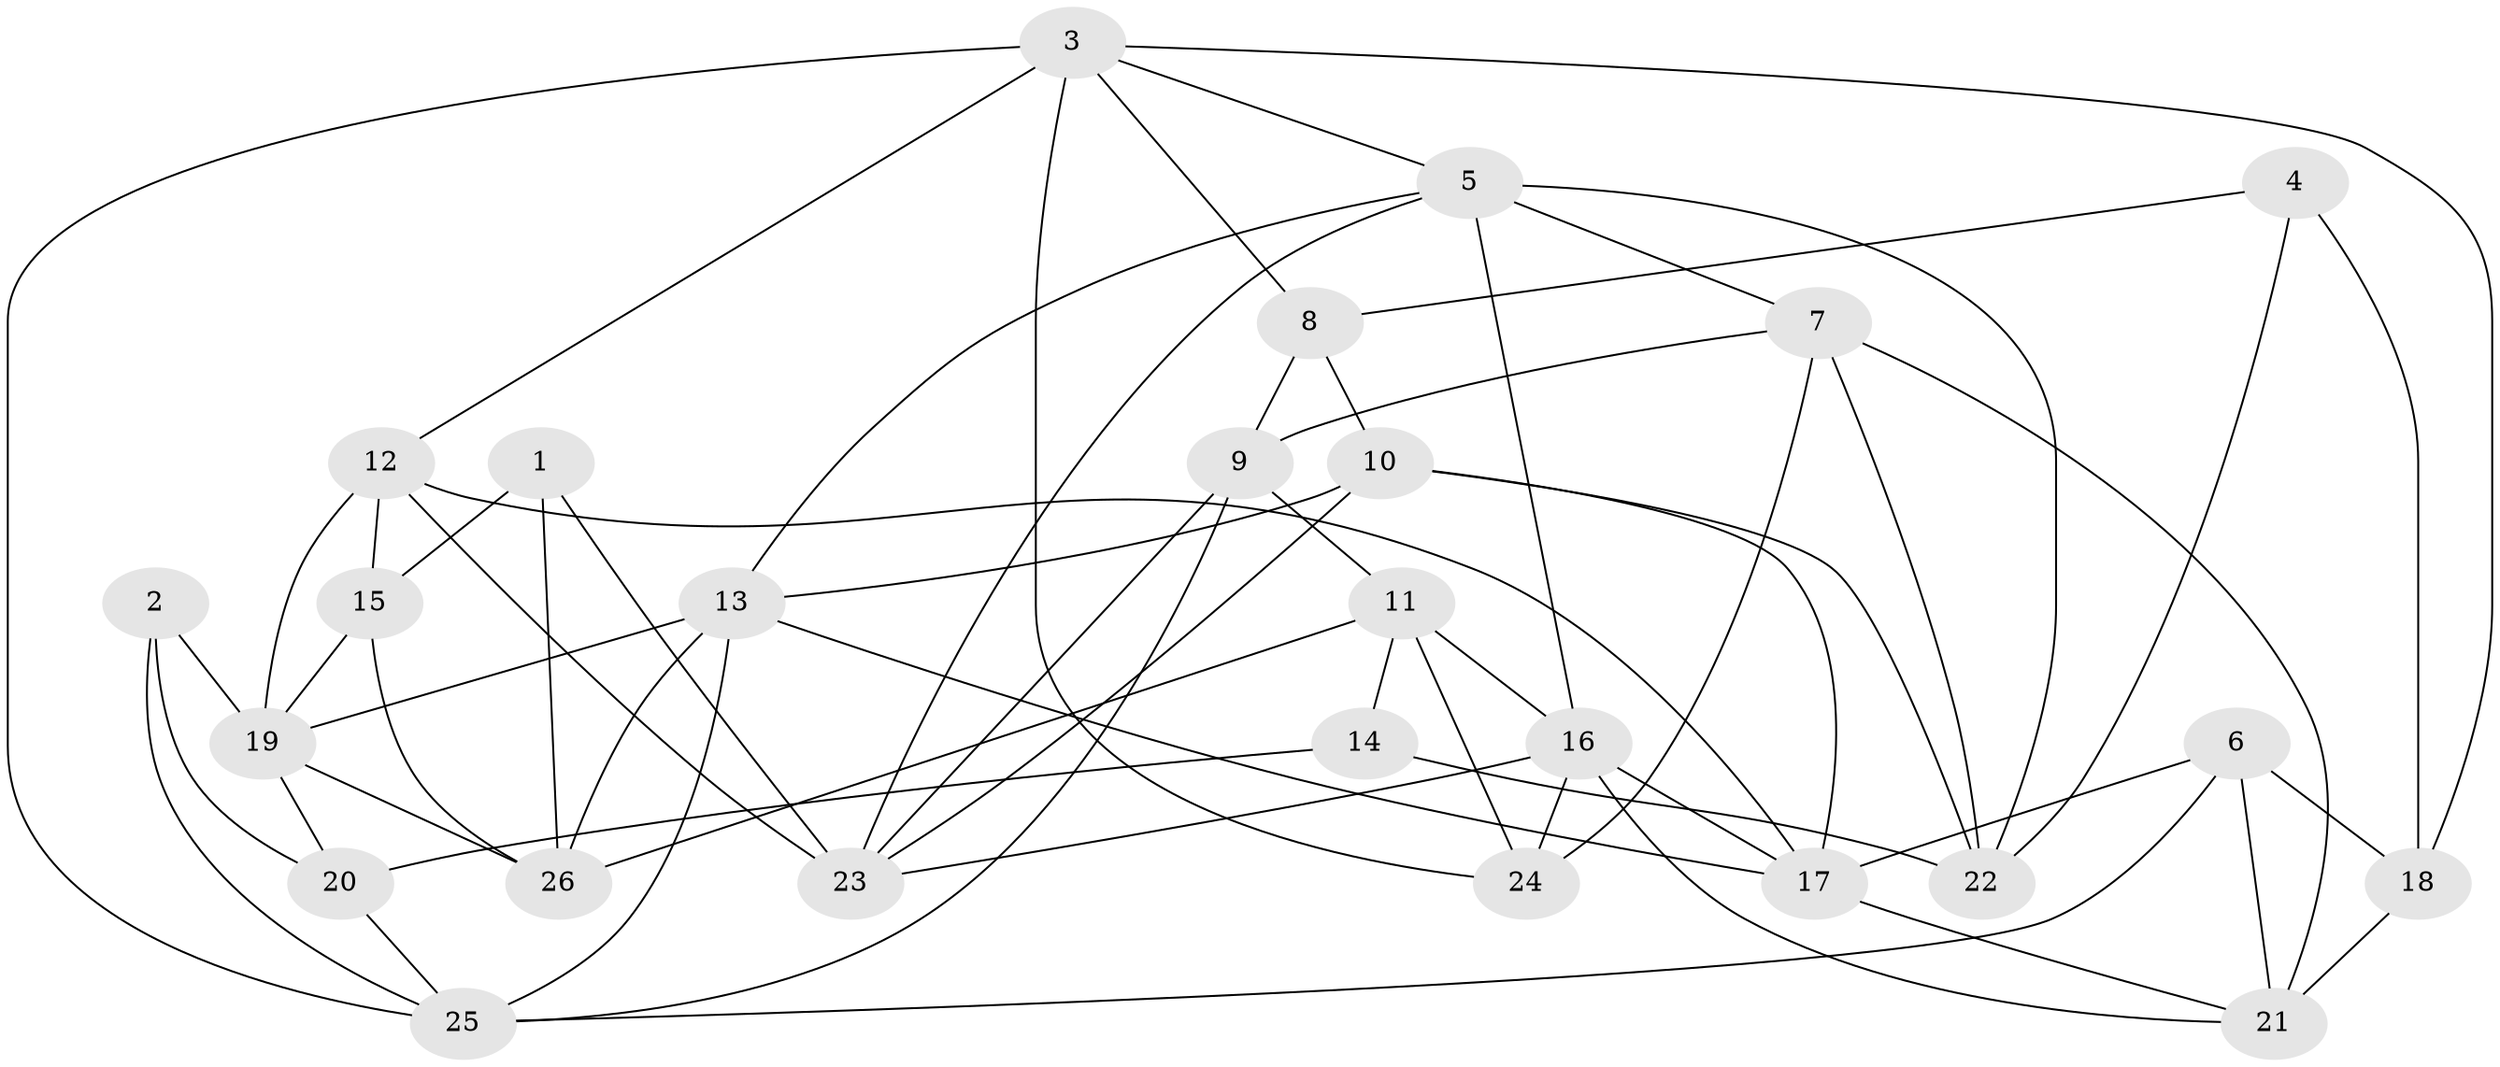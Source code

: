 // original degree distribution, {4: 1.0}
// Generated by graph-tools (version 1.1) at 2025/02/03/09/25 03:02:55]
// undirected, 26 vertices, 62 edges
graph export_dot {
graph [start="1"]
  node [color=gray90,style=filled];
  1;
  2;
  3;
  4;
  5;
  6;
  7;
  8;
  9;
  10;
  11;
  12;
  13;
  14;
  15;
  16;
  17;
  18;
  19;
  20;
  21;
  22;
  23;
  24;
  25;
  26;
  1 -- 15 [weight=2.0];
  1 -- 23 [weight=1.0];
  1 -- 26 [weight=1.0];
  2 -- 19 [weight=1.0];
  2 -- 20 [weight=2.0];
  2 -- 25 [weight=1.0];
  3 -- 5 [weight=1.0];
  3 -- 8 [weight=1.0];
  3 -- 12 [weight=1.0];
  3 -- 18 [weight=1.0];
  3 -- 24 [weight=1.0];
  3 -- 25 [weight=1.0];
  4 -- 8 [weight=1.0];
  4 -- 18 [weight=2.0];
  4 -- 22 [weight=1.0];
  5 -- 7 [weight=1.0];
  5 -- 13 [weight=1.0];
  5 -- 16 [weight=1.0];
  5 -- 22 [weight=1.0];
  5 -- 23 [weight=1.0];
  6 -- 17 [weight=1.0];
  6 -- 18 [weight=1.0];
  6 -- 21 [weight=1.0];
  6 -- 25 [weight=1.0];
  7 -- 9 [weight=1.0];
  7 -- 21 [weight=1.0];
  7 -- 22 [weight=2.0];
  7 -- 24 [weight=1.0];
  8 -- 9 [weight=2.0];
  8 -- 10 [weight=2.0];
  9 -- 11 [weight=1.0];
  9 -- 23 [weight=1.0];
  9 -- 25 [weight=1.0];
  10 -- 13 [weight=1.0];
  10 -- 17 [weight=1.0];
  10 -- 22 [weight=1.0];
  10 -- 23 [weight=1.0];
  11 -- 14 [weight=1.0];
  11 -- 16 [weight=1.0];
  11 -- 24 [weight=1.0];
  11 -- 26 [weight=2.0];
  12 -- 15 [weight=2.0];
  12 -- 17 [weight=1.0];
  12 -- 19 [weight=1.0];
  12 -- 23 [weight=1.0];
  13 -- 17 [weight=1.0];
  13 -- 19 [weight=1.0];
  13 -- 25 [weight=1.0];
  13 -- 26 [weight=3.0];
  14 -- 20 [weight=2.0];
  14 -- 22 [weight=1.0];
  15 -- 19 [weight=1.0];
  15 -- 26 [weight=1.0];
  16 -- 17 [weight=1.0];
  16 -- 21 [weight=1.0];
  16 -- 23 [weight=1.0];
  16 -- 24 [weight=1.0];
  17 -- 21 [weight=1.0];
  18 -- 21 [weight=2.0];
  19 -- 20 [weight=1.0];
  19 -- 26 [weight=1.0];
  20 -- 25 [weight=1.0];
}
